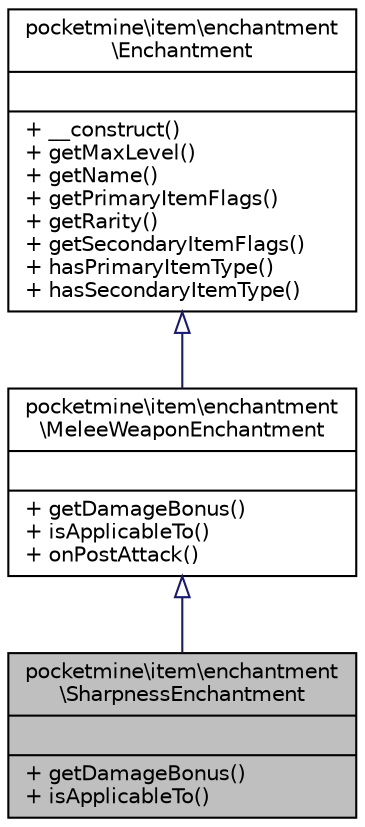 digraph "pocketmine\item\enchantment\SharpnessEnchantment"
{
 // INTERACTIVE_SVG=YES
 // LATEX_PDF_SIZE
  edge [fontname="Helvetica",fontsize="10",labelfontname="Helvetica",labelfontsize="10"];
  node [fontname="Helvetica",fontsize="10",shape=record];
  Node1 [label="{pocketmine\\item\\enchantment\l\\SharpnessEnchantment\n||+ getDamageBonus()\l+ isApplicableTo()\l}",height=0.2,width=0.4,color="black", fillcolor="grey75", style="filled", fontcolor="black",tooltip=" "];
  Node2 -> Node1 [dir="back",color="midnightblue",fontsize="10",style="solid",arrowtail="onormal",fontname="Helvetica"];
  Node2 [label="{pocketmine\\item\\enchantment\l\\MeleeWeaponEnchantment\n||+ getDamageBonus()\l+ isApplicableTo()\l+ onPostAttack()\l}",height=0.2,width=0.4,color="black", fillcolor="white", style="filled",URL="$d3/da7/classpocketmine_1_1item_1_1enchantment_1_1_melee_weapon_enchantment.html",tooltip=" "];
  Node3 -> Node2 [dir="back",color="midnightblue",fontsize="10",style="solid",arrowtail="onormal",fontname="Helvetica"];
  Node3 [label="{pocketmine\\item\\enchantment\l\\Enchantment\n||+ __construct()\l+ getMaxLevel()\l+ getName()\l+ getPrimaryItemFlags()\l+ getRarity()\l+ getSecondaryItemFlags()\l+ hasPrimaryItemType()\l+ hasSecondaryItemType()\l}",height=0.2,width=0.4,color="black", fillcolor="white", style="filled",URL="$dd/d6c/classpocketmine_1_1item_1_1enchantment_1_1_enchantment.html",tooltip=" "];
}
